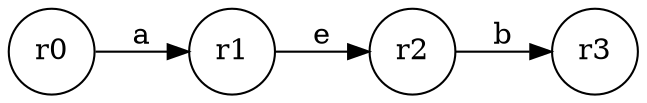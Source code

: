 digraph AFN{
rankdir = LR;
node [shape = "circle"];r0 -> r1 [label="a"];
r1 -> r2 [label="e"];
r2 -> r3 [label="b"];
}